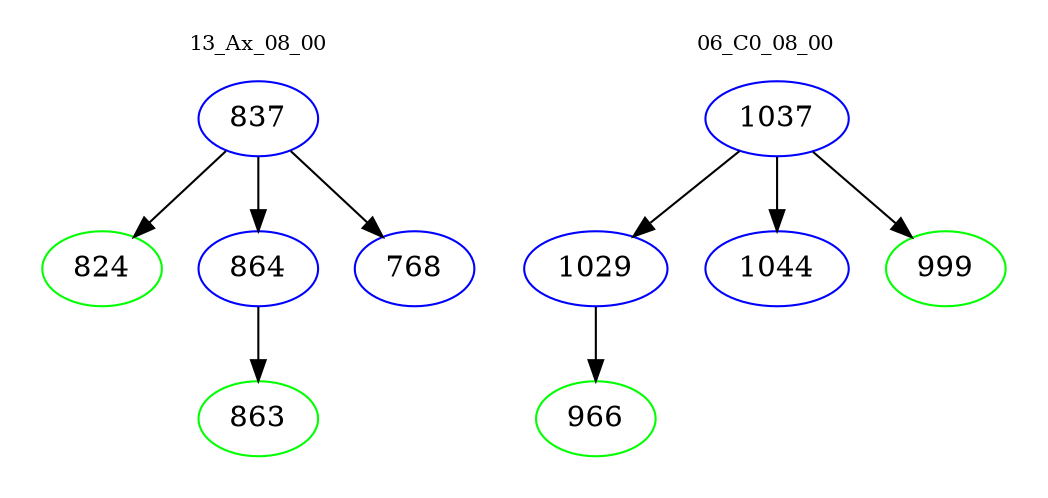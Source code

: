 digraph{
subgraph cluster_0 {
color = white
label = "13_Ax_08_00";
fontsize=10;
T0_837 [label="837", color="blue"]
T0_837 -> T0_824 [color="black"]
T0_824 [label="824", color="green"]
T0_837 -> T0_864 [color="black"]
T0_864 [label="864", color="blue"]
T0_864 -> T0_863 [color="black"]
T0_863 [label="863", color="green"]
T0_837 -> T0_768 [color="black"]
T0_768 [label="768", color="blue"]
}
subgraph cluster_1 {
color = white
label = "06_C0_08_00";
fontsize=10;
T1_1037 [label="1037", color="blue"]
T1_1037 -> T1_1029 [color="black"]
T1_1029 [label="1029", color="blue"]
T1_1029 -> T1_966 [color="black"]
T1_966 [label="966", color="green"]
T1_1037 -> T1_1044 [color="black"]
T1_1044 [label="1044", color="blue"]
T1_1037 -> T1_999 [color="black"]
T1_999 [label="999", color="green"]
}
}
